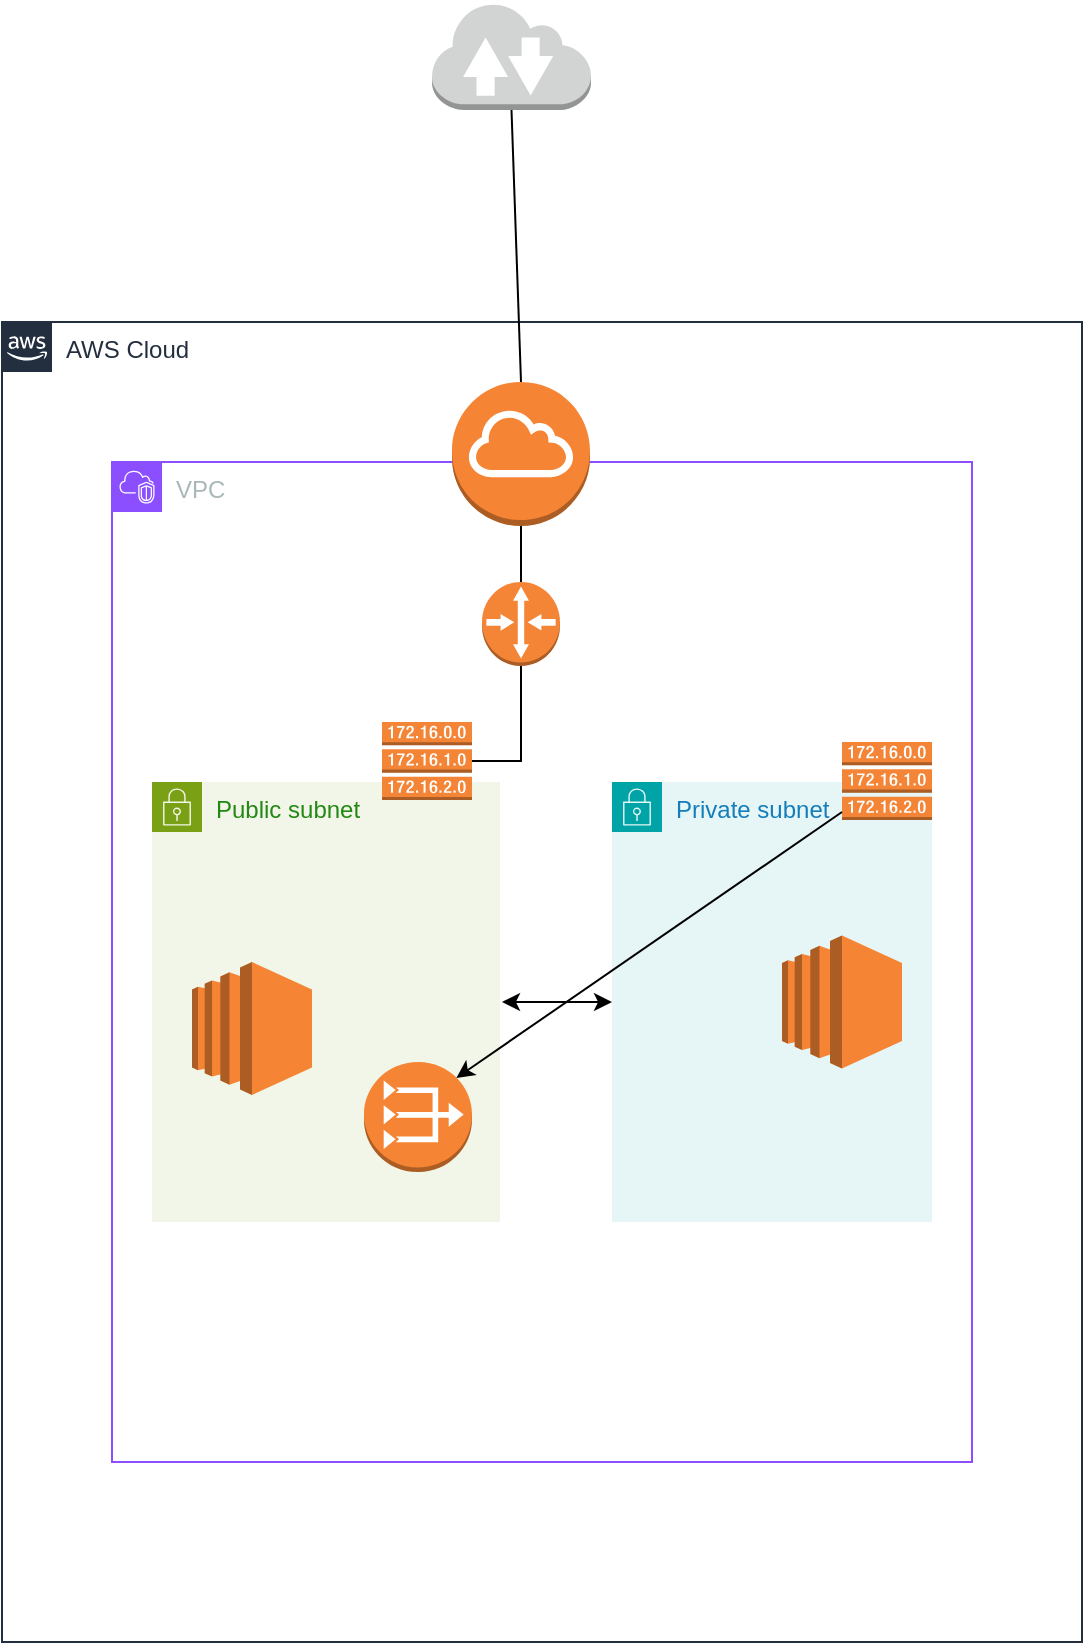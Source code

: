 <mxfile version="24.7.6">
  <diagram name="Page-1" id="lyXsQ80EHyhTym77nqHo">
    <mxGraphModel dx="1219" dy="1215" grid="1" gridSize="10" guides="1" tooltips="1" connect="1" arrows="1" fold="1" page="1" pageScale="1" pageWidth="850" pageHeight="1100" math="0" shadow="0">
      <root>
        <mxCell id="0" />
        <mxCell id="1" parent="0" />
        <mxCell id="mrYy7-RkhaZYZYbJJUKg-1" value="AWS Cloud" style="points=[[0,0],[0.25,0],[0.5,0],[0.75,0],[1,0],[1,0.25],[1,0.5],[1,0.75],[1,1],[0.75,1],[0.5,1],[0.25,1],[0,1],[0,0.75],[0,0.5],[0,0.25]];outlineConnect=0;gradientColor=none;html=1;whiteSpace=wrap;fontSize=12;fontStyle=0;container=1;pointerEvents=0;collapsible=0;recursiveResize=0;shape=mxgraph.aws4.group;grIcon=mxgraph.aws4.group_aws_cloud_alt;strokeColor=#232F3E;fillColor=none;verticalAlign=top;align=left;spacingLeft=30;fontColor=#232F3E;dashed=0;" vertex="1" parent="1">
          <mxGeometry x="190" y="190" width="540" height="660" as="geometry" />
        </mxCell>
        <mxCell id="mrYy7-RkhaZYZYbJJUKg-2" value="VPC" style="points=[[0,0],[0.25,0],[0.5,0],[0.75,0],[1,0],[1,0.25],[1,0.5],[1,0.75],[1,1],[0.75,1],[0.5,1],[0.25,1],[0,1],[0,0.75],[0,0.5],[0,0.25]];outlineConnect=0;gradientColor=none;html=1;whiteSpace=wrap;fontSize=12;fontStyle=0;container=1;pointerEvents=0;collapsible=0;recursiveResize=0;shape=mxgraph.aws4.group;grIcon=mxgraph.aws4.group_vpc2;strokeColor=#8C4FFF;fillColor=none;verticalAlign=top;align=left;spacingLeft=30;fontColor=#AAB7B8;dashed=0;" vertex="1" parent="1">
          <mxGeometry x="245" y="260" width="430" height="500" as="geometry" />
        </mxCell>
        <mxCell id="mrYy7-RkhaZYZYbJJUKg-3" value="Public subnet" style="points=[[0,0],[0.25,0],[0.5,0],[0.75,0],[1,0],[1,0.25],[1,0.5],[1,0.75],[1,1],[0.75,1],[0.5,1],[0.25,1],[0,1],[0,0.75],[0,0.5],[0,0.25]];outlineConnect=0;gradientColor=none;html=1;whiteSpace=wrap;fontSize=12;fontStyle=0;container=1;pointerEvents=0;collapsible=0;recursiveResize=0;shape=mxgraph.aws4.group;grIcon=mxgraph.aws4.group_security_group;grStroke=0;strokeColor=#7AA116;fillColor=#F2F6E8;verticalAlign=top;align=left;spacingLeft=30;fontColor=#248814;dashed=0;" vertex="1" parent="mrYy7-RkhaZYZYbJJUKg-2">
          <mxGeometry x="20" y="160" width="174" height="220" as="geometry" />
        </mxCell>
        <mxCell id="mrYy7-RkhaZYZYbJJUKg-8" value="" style="outlineConnect=0;dashed=0;verticalLabelPosition=bottom;verticalAlign=top;align=center;html=1;shape=mxgraph.aws3.ec2;fillColor=#F58534;gradientColor=none;" vertex="1" parent="mrYy7-RkhaZYZYbJJUKg-3">
          <mxGeometry x="20" y="90" width="60" height="66.5" as="geometry" />
        </mxCell>
        <mxCell id="mrYy7-RkhaZYZYbJJUKg-21" value="" style="outlineConnect=0;dashed=0;verticalLabelPosition=bottom;verticalAlign=top;align=center;html=1;shape=mxgraph.aws3.vpc_nat_gateway;fillColor=#F58534;gradientColor=none;" vertex="1" parent="mrYy7-RkhaZYZYbJJUKg-3">
          <mxGeometry x="106" y="140" width="54" height="55" as="geometry" />
        </mxCell>
        <mxCell id="mrYy7-RkhaZYZYbJJUKg-5" value="Private subnet" style="points=[[0,0],[0.25,0],[0.5,0],[0.75,0],[1,0],[1,0.25],[1,0.5],[1,0.75],[1,1],[0.75,1],[0.5,1],[0.25,1],[0,1],[0,0.75],[0,0.5],[0,0.25]];outlineConnect=0;gradientColor=none;html=1;whiteSpace=wrap;fontSize=12;fontStyle=0;container=1;pointerEvents=0;collapsible=0;recursiveResize=0;shape=mxgraph.aws4.group;grIcon=mxgraph.aws4.group_security_group;grStroke=0;strokeColor=#00A4A6;fillColor=#E6F6F7;verticalAlign=top;align=left;spacingLeft=30;fontColor=#147EBA;dashed=0;" vertex="1" parent="mrYy7-RkhaZYZYbJJUKg-2">
          <mxGeometry x="250" y="160" width="160" height="220" as="geometry" />
        </mxCell>
        <mxCell id="mrYy7-RkhaZYZYbJJUKg-20" value="" style="outlineConnect=0;dashed=0;verticalLabelPosition=bottom;verticalAlign=top;align=center;html=1;shape=mxgraph.aws3.ec2;fillColor=#F58534;gradientColor=none;" vertex="1" parent="mrYy7-RkhaZYZYbJJUKg-5">
          <mxGeometry x="85" y="76.75" width="60" height="66.5" as="geometry" />
        </mxCell>
        <mxCell id="mrYy7-RkhaZYZYbJJUKg-6" value="" style="outlineConnect=0;dashed=0;verticalLabelPosition=bottom;verticalAlign=top;align=center;html=1;shape=mxgraph.aws3.internet_gateway;fillColor=#F58534;gradientColor=none;" vertex="1" parent="mrYy7-RkhaZYZYbJJUKg-2">
          <mxGeometry x="170" y="-40" width="69" height="72" as="geometry" />
        </mxCell>
        <mxCell id="mrYy7-RkhaZYZYbJJUKg-11" value="" style="edgeStyle=orthogonalEdgeStyle;rounded=0;orthogonalLoop=1;jettySize=auto;html=1;strokeColor=default;curved=0;endArrow=none;endFill=0;" edge="1" parent="mrYy7-RkhaZYZYbJJUKg-2" source="mrYy7-RkhaZYZYbJJUKg-9" target="mrYy7-RkhaZYZYbJJUKg-10">
          <mxGeometry relative="1" as="geometry" />
        </mxCell>
        <mxCell id="mrYy7-RkhaZYZYbJJUKg-9" value="" style="outlineConnect=0;dashed=0;verticalLabelPosition=bottom;verticalAlign=top;align=center;html=1;shape=mxgraph.aws3.route_table;fillColor=#F58536;gradientColor=none;" vertex="1" parent="mrYy7-RkhaZYZYbJJUKg-2">
          <mxGeometry x="135" y="130" width="45" height="39" as="geometry" />
        </mxCell>
        <mxCell id="mrYy7-RkhaZYZYbJJUKg-12" value="" style="edgeStyle=orthogonalEdgeStyle;rounded=0;orthogonalLoop=1;jettySize=auto;html=1;endArrow=none;endFill=0;" edge="1" parent="mrYy7-RkhaZYZYbJJUKg-2" source="mrYy7-RkhaZYZYbJJUKg-10" target="mrYy7-RkhaZYZYbJJUKg-6">
          <mxGeometry relative="1" as="geometry" />
        </mxCell>
        <mxCell id="mrYy7-RkhaZYZYbJJUKg-10" value="" style="outlineConnect=0;dashed=0;verticalLabelPosition=bottom;verticalAlign=top;align=center;html=1;shape=mxgraph.aws3.router;fillColor=#F58536;gradientColor=none;" vertex="1" parent="mrYy7-RkhaZYZYbJJUKg-2">
          <mxGeometry x="185" y="60" width="39" height="42" as="geometry" />
        </mxCell>
        <mxCell id="mrYy7-RkhaZYZYbJJUKg-13" value="" style="endArrow=classic;startArrow=classic;html=1;rounded=0;" edge="1" parent="mrYy7-RkhaZYZYbJJUKg-2" source="mrYy7-RkhaZYZYbJJUKg-5">
          <mxGeometry width="50" height="50" relative="1" as="geometry">
            <mxPoint x="345" y="289.833" as="sourcePoint" />
            <mxPoint x="195" y="270" as="targetPoint" />
          </mxGeometry>
        </mxCell>
        <mxCell id="mrYy7-RkhaZYZYbJJUKg-22" value="" style="outlineConnect=0;dashed=0;verticalLabelPosition=bottom;verticalAlign=top;align=center;html=1;shape=mxgraph.aws3.route_table;fillColor=#F58536;gradientColor=none;" vertex="1" parent="mrYy7-RkhaZYZYbJJUKg-2">
          <mxGeometry x="365" y="140" width="45" height="39" as="geometry" />
        </mxCell>
        <mxCell id="mrYy7-RkhaZYZYbJJUKg-24" value="" style="endArrow=classic;html=1;rounded=0;entryX=0.855;entryY=0.145;entryDx=0;entryDy=0;entryPerimeter=0;" edge="1" parent="mrYy7-RkhaZYZYbJJUKg-2" source="mrYy7-RkhaZYZYbJJUKg-22" target="mrYy7-RkhaZYZYbJJUKg-21">
          <mxGeometry width="50" height="50" relative="1" as="geometry">
            <mxPoint x="155" y="330" as="sourcePoint" />
            <mxPoint x="205" y="280" as="targetPoint" />
          </mxGeometry>
        </mxCell>
        <mxCell id="mrYy7-RkhaZYZYbJJUKg-15" value="" style="outlineConnect=0;dashed=0;verticalLabelPosition=bottom;verticalAlign=top;align=center;html=1;shape=mxgraph.aws3.internet_2;fillColor=#D2D3D3;gradientColor=none;" vertex="1" parent="1">
          <mxGeometry x="405" y="30" width="79.5" height="54" as="geometry" />
        </mxCell>
        <mxCell id="mrYy7-RkhaZYZYbJJUKg-17" value="" style="endArrow=none;html=1;rounded=0;entryX=0.5;entryY=1;entryDx=0;entryDy=0;entryPerimeter=0;exitX=0.5;exitY=0;exitDx=0;exitDy=0;exitPerimeter=0;" edge="1" parent="1" source="mrYy7-RkhaZYZYbJJUKg-6" target="mrYy7-RkhaZYZYbJJUKg-15">
          <mxGeometry width="50" height="50" relative="1" as="geometry">
            <mxPoint x="450" y="220" as="sourcePoint" />
            <mxPoint x="500" y="170" as="targetPoint" />
          </mxGeometry>
        </mxCell>
      </root>
    </mxGraphModel>
  </diagram>
</mxfile>
